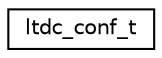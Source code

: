 digraph "Graphical Class Hierarchy"
{
 // LATEX_PDF_SIZE
  edge [fontname="Helvetica",fontsize="10",labelfontname="Helvetica",labelfontsize="10"];
  node [fontname="Helvetica",fontsize="10",shape=record];
  rankdir="LR";
  Node0 [label="ltdc_conf_t",height=0.2,width=0.4,color="black", fillcolor="white", style="filled",URL="$structltdc__conf__t.html",tooltip="LTDC Peripheral configuration."];
}
